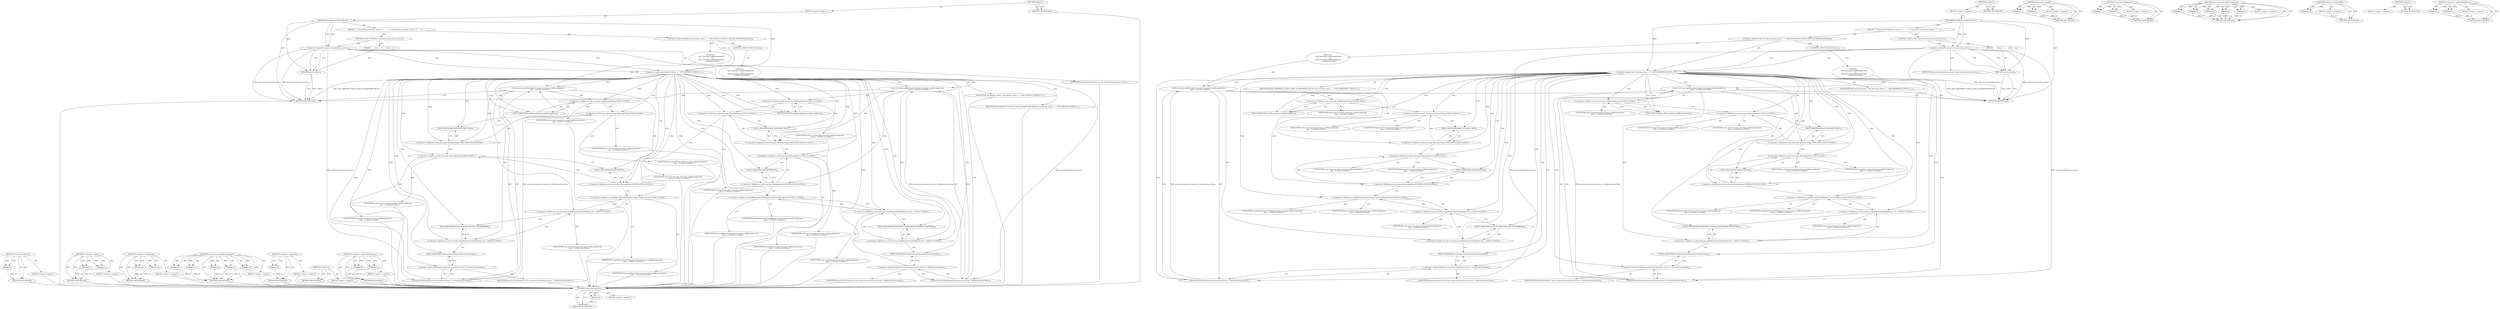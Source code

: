 digraph "&lt;operator&gt;.indirectFieldAccess" {
vulnerable_119 [label=<(METHOD,GetSyncAccountType)>];
vulnerable_120 [label=<(PARAM,p1)>];
vulnerable_121 [label=<(BLOCK,&lt;empty&gt;,&lt;empty&gt;)>];
vulnerable_122 [label=<(METHOD_RETURN,ANY)>];
vulnerable_6 [label=<(METHOD,&lt;global&gt;)<SUB>1</SUB>>];
vulnerable_7 [label=<(BLOCK,&lt;empty&gt;,&lt;empty&gt;)<SUB>1</SUB>>];
vulnerable_8 [label=<(METHOD,RecordPasswordReuseEvent)<SUB>1</SUB>>];
vulnerable_9 [label=<(BLOCK,{
  if (!password_protection_service_) {
     r...,{
  if (!password_protection_service_) {
     r...)<SUB>1</SUB>>];
vulnerable_10 [label=<(CONTROL_STRUCTURE,IF,if (!password_protection_service_))<SUB>2</SUB>>];
vulnerable_11 [label=<(&lt;operator&gt;.logicalNot,!password_protection_service_)<SUB>2</SUB>>];
vulnerable_12 [label=<(IDENTIFIER,password_protection_service_,!password_protection_service_)<SUB>2</SUB>>];
vulnerable_13 [label=<(BLOCK,{
     return;
   },{
     return;
   })<SUB>2</SUB>>];
vulnerable_14 [label=<(RETURN,return;,return;)<SUB>3</SUB>>];
vulnerable_15 [label=<(CONTROL_STRUCTURE,IF,if (safe_browsing_status_ == SAFE_BROWSING_STATUS_SIGN_IN_PASSWORD_REUSE))<SUB>6</SUB>>];
vulnerable_16 [label=<(&lt;operator&gt;.equals,safe_browsing_status_ == SAFE_BROWSING_STATUS_S...)<SUB>6</SUB>>];
vulnerable_17 [label=<(IDENTIFIER,safe_browsing_status_,safe_browsing_status_ == SAFE_BROWSING_STATUS_S...)<SUB>6</SUB>>];
vulnerable_18 [label=<(IDENTIFIER,SAFE_BROWSING_STATUS_SIGN_IN_PASSWORD_REUSE,safe_browsing_status_ == SAFE_BROWSING_STATUS_S...)<SUB>6</SUB>>];
vulnerable_19 [label="<(BLOCK,{
     safe_browsing::LogWarningAction(
       ...,{
     safe_browsing::LogWarningAction(
       ...)<SUB>6</SUB>>"];
vulnerable_20 [label="<(safe_browsing.LogWarningAction,safe_browsing::LogWarningAction(
         safe_...)<SUB>7</SUB>>"];
vulnerable_21 [label="<(&lt;operator&gt;.fieldAccess,safe_browsing::LogWarningAction)<SUB>7</SUB>>"];
vulnerable_22 [label="<(IDENTIFIER,safe_browsing,safe_browsing::LogWarningAction(
         safe_...)<SUB>7</SUB>>"];
vulnerable_23 [label=<(FIELD_IDENTIFIER,LogWarningAction,LogWarningAction)<SUB>7</SUB>>];
vulnerable_24 [label="<(&lt;operator&gt;.fieldAccess,safe_browsing::WarningUIType::PAGE_INFO)<SUB>8</SUB>>"];
vulnerable_25 [label="<(&lt;operator&gt;.fieldAccess,safe_browsing::WarningUIType)<SUB>8</SUB>>"];
vulnerable_26 [label="<(IDENTIFIER,safe_browsing,safe_browsing::LogWarningAction(
         safe_...)<SUB>8</SUB>>"];
vulnerable_27 [label="<(IDENTIFIER,WarningUIType,safe_browsing::LogWarningAction(
         safe_...)<SUB>8</SUB>>"];
vulnerable_28 [label=<(FIELD_IDENTIFIER,PAGE_INFO,PAGE_INFO)<SUB>8</SUB>>];
vulnerable_29 [label="<(&lt;operator&gt;.fieldAccess,safe_browsing::WarningAction::SHOWN)<SUB>9</SUB>>"];
vulnerable_30 [label="<(&lt;operator&gt;.fieldAccess,safe_browsing::WarningAction)<SUB>9</SUB>>"];
vulnerable_31 [label="<(IDENTIFIER,safe_browsing,safe_browsing::LogWarningAction(
         safe_...)<SUB>9</SUB>>"];
vulnerable_32 [label="<(IDENTIFIER,WarningAction,safe_browsing::LogWarningAction(
         safe_...)<SUB>9</SUB>>"];
vulnerable_33 [label=<(FIELD_IDENTIFIER,SHOWN,SHOWN)<SUB>9</SUB>>];
vulnerable_34 [label="<(&lt;operator&gt;.fieldAccess,safe_browsing::LoginReputationClientRequest::Pa...)<SUB>10</SUB>>"];
vulnerable_35 [label="<(&lt;operator&gt;.fieldAccess,safe_browsing::LoginReputationClientRequest::Pa...)<SUB>10</SUB>>"];
vulnerable_36 [label="<(IDENTIFIER,safe_browsing,safe_browsing::LogWarningAction(
         safe_...)<SUB>10</SUB>>"];
vulnerable_37 [label="<(&lt;operator&gt;.fieldAccess,LoginReputationClientRequest::PasswordReuseEvent)<SUB>10</SUB>>"];
vulnerable_38 [label="<(IDENTIFIER,LoginReputationClientRequest,safe_browsing::LogWarningAction(
         safe_...)<SUB>10</SUB>>"];
vulnerable_39 [label="<(IDENTIFIER,PasswordReuseEvent,safe_browsing::LogWarningAction(
         safe_...)<SUB>10</SUB>>"];
vulnerable_40 [label=<(FIELD_IDENTIFIER,SIGN_IN_PASSWORD,SIGN_IN_PASSWORD)<SUB>11</SUB>>];
vulnerable_41 [label=<(GetSyncAccountType,password_protection_service_-&gt;GetSyncAccountType())<SUB>12</SUB>>];
vulnerable_42 [label=<(&lt;operator&gt;.indirectFieldAccess,password_protection_service_-&gt;GetSyncAccountType)<SUB>12</SUB>>];
vulnerable_43 [label=<(IDENTIFIER,password_protection_service_,password_protection_service_-&gt;GetSyncAccountType())<SUB>12</SUB>>];
vulnerable_44 [label=<(FIELD_IDENTIFIER,GetSyncAccountType,GetSyncAccountType)<SUB>12</SUB>>];
vulnerable_45 [label=<(CONTROL_STRUCTURE,ELSE,else)<SUB>13</SUB>>];
vulnerable_46 [label="<(BLOCK,{
    safe_browsing::LogWarningAction(
        ...,{
    safe_browsing::LogWarningAction(
        ...)<SUB>13</SUB>>"];
vulnerable_47 [label="<(safe_browsing.LogWarningAction,safe_browsing::LogWarningAction(
        safe_b...)<SUB>14</SUB>>"];
vulnerable_48 [label="<(&lt;operator&gt;.fieldAccess,safe_browsing::LogWarningAction)<SUB>14</SUB>>"];
vulnerable_49 [label="<(IDENTIFIER,safe_browsing,safe_browsing::LogWarningAction(
        safe_b...)<SUB>14</SUB>>"];
vulnerable_50 [label=<(FIELD_IDENTIFIER,LogWarningAction,LogWarningAction)<SUB>14</SUB>>];
vulnerable_51 [label="<(&lt;operator&gt;.fieldAccess,safe_browsing::WarningUIType::PAGE_INFO)<SUB>15</SUB>>"];
vulnerable_52 [label="<(&lt;operator&gt;.fieldAccess,safe_browsing::WarningUIType)<SUB>15</SUB>>"];
vulnerable_53 [label="<(IDENTIFIER,safe_browsing,safe_browsing::LogWarningAction(
        safe_b...)<SUB>15</SUB>>"];
vulnerable_54 [label="<(IDENTIFIER,WarningUIType,safe_browsing::LogWarningAction(
        safe_b...)<SUB>15</SUB>>"];
vulnerable_55 [label=<(FIELD_IDENTIFIER,PAGE_INFO,PAGE_INFO)<SUB>15</SUB>>];
vulnerable_56 [label="<(&lt;operator&gt;.fieldAccess,safe_browsing::WarningAction::SHOWN)<SUB>16</SUB>>"];
vulnerable_57 [label="<(&lt;operator&gt;.fieldAccess,safe_browsing::WarningAction)<SUB>16</SUB>>"];
vulnerable_58 [label="<(IDENTIFIER,safe_browsing,safe_browsing::LogWarningAction(
        safe_b...)<SUB>16</SUB>>"];
vulnerable_59 [label="<(IDENTIFIER,WarningAction,safe_browsing::LogWarningAction(
        safe_b...)<SUB>16</SUB>>"];
vulnerable_60 [label=<(FIELD_IDENTIFIER,SHOWN,SHOWN)<SUB>16</SUB>>];
vulnerable_61 [label="<(&lt;operator&gt;.fieldAccess,safe_browsing::LoginReputationClientRequest::Pa...)<SUB>17</SUB>>"];
vulnerable_62 [label="<(&lt;operator&gt;.fieldAccess,safe_browsing::LoginReputationClientRequest::Pa...)<SUB>17</SUB>>"];
vulnerable_63 [label="<(IDENTIFIER,safe_browsing,safe_browsing::LogWarningAction(
        safe_b...)<SUB>17</SUB>>"];
vulnerable_64 [label="<(&lt;operator&gt;.fieldAccess,LoginReputationClientRequest::PasswordReuseEvent)<SUB>17</SUB>>"];
vulnerable_65 [label="<(IDENTIFIER,LoginReputationClientRequest,safe_browsing::LogWarningAction(
        safe_b...)<SUB>17</SUB>>"];
vulnerable_66 [label="<(IDENTIFIER,PasswordReuseEvent,safe_browsing::LogWarningAction(
        safe_b...)<SUB>17</SUB>>"];
vulnerable_67 [label=<(FIELD_IDENTIFIER,ENTERPRISE_PASSWORD,ENTERPRISE_PASSWORD)<SUB>18</SUB>>];
vulnerable_68 [label=<(GetSyncAccountType,password_protection_service_-&gt;GetSyncAccountType())<SUB>19</SUB>>];
vulnerable_69 [label=<(&lt;operator&gt;.indirectFieldAccess,password_protection_service_-&gt;GetSyncAccountType)<SUB>19</SUB>>];
vulnerable_70 [label=<(IDENTIFIER,password_protection_service_,password_protection_service_-&gt;GetSyncAccountType())<SUB>19</SUB>>];
vulnerable_71 [label=<(FIELD_IDENTIFIER,GetSyncAccountType,GetSyncAccountType)<SUB>19</SUB>>];
vulnerable_72 [label=<(METHOD_RETURN,void)<SUB>1</SUB>>];
vulnerable_74 [label=<(METHOD_RETURN,ANY)<SUB>1</SUB>>];
vulnerable_101 [label=<(METHOD,&lt;operator&gt;.equals)>];
vulnerable_102 [label=<(PARAM,p1)>];
vulnerable_103 [label=<(PARAM,p2)>];
vulnerable_104 [label=<(BLOCK,&lt;empty&gt;,&lt;empty&gt;)>];
vulnerable_105 [label=<(METHOD_RETURN,ANY)>];
vulnerable_114 [label=<(METHOD,&lt;operator&gt;.fieldAccess)>];
vulnerable_115 [label=<(PARAM,p1)>];
vulnerable_116 [label=<(PARAM,p2)>];
vulnerable_117 [label=<(BLOCK,&lt;empty&gt;,&lt;empty&gt;)>];
vulnerable_118 [label=<(METHOD_RETURN,ANY)>];
vulnerable_106 [label=<(METHOD,safe_browsing.LogWarningAction)>];
vulnerable_107 [label=<(PARAM,p1)>];
vulnerable_108 [label=<(PARAM,p2)>];
vulnerable_109 [label=<(PARAM,p3)>];
vulnerable_110 [label=<(PARAM,p4)>];
vulnerable_111 [label=<(PARAM,p5)>];
vulnerable_112 [label=<(BLOCK,&lt;empty&gt;,&lt;empty&gt;)>];
vulnerable_113 [label=<(METHOD_RETURN,ANY)>];
vulnerable_97 [label=<(METHOD,&lt;operator&gt;.logicalNot)>];
vulnerable_98 [label=<(PARAM,p1)>];
vulnerable_99 [label=<(BLOCK,&lt;empty&gt;,&lt;empty&gt;)>];
vulnerable_100 [label=<(METHOD_RETURN,ANY)>];
vulnerable_91 [label=<(METHOD,&lt;global&gt;)<SUB>1</SUB>>];
vulnerable_92 [label=<(BLOCK,&lt;empty&gt;,&lt;empty&gt;)>];
vulnerable_93 [label=<(METHOD_RETURN,ANY)>];
vulnerable_123 [label=<(METHOD,&lt;operator&gt;.indirectFieldAccess)>];
vulnerable_124 [label=<(PARAM,p1)>];
vulnerable_125 [label=<(PARAM,p2)>];
vulnerable_126 [label=<(BLOCK,&lt;empty&gt;,&lt;empty&gt;)>];
vulnerable_127 [label=<(METHOD_RETURN,ANY)>];
fixed_119 [label=<(METHOD,GetSyncAccountType)>];
fixed_120 [label=<(PARAM,p1)>];
fixed_121 [label=<(BLOCK,&lt;empty&gt;,&lt;empty&gt;)>];
fixed_122 [label=<(METHOD_RETURN,ANY)>];
fixed_6 [label=<(METHOD,&lt;global&gt;)<SUB>1</SUB>>];
fixed_7 [label=<(BLOCK,&lt;empty&gt;,&lt;empty&gt;)<SUB>1</SUB>>];
fixed_8 [label=<(METHOD,RecordPasswordReuseEvent)<SUB>1</SUB>>];
fixed_9 [label=<(BLOCK,{
  if (!password_protection_service_) {
     r...,{
  if (!password_protection_service_) {
     r...)<SUB>1</SUB>>];
fixed_10 [label=<(CONTROL_STRUCTURE,IF,if (!password_protection_service_))<SUB>2</SUB>>];
fixed_11 [label=<(&lt;operator&gt;.logicalNot,!password_protection_service_)<SUB>2</SUB>>];
fixed_12 [label=<(IDENTIFIER,password_protection_service_,!password_protection_service_)<SUB>2</SUB>>];
fixed_13 [label=<(BLOCK,{
     return;
   },{
     return;
   })<SUB>2</SUB>>];
fixed_14 [label=<(RETURN,return;,return;)<SUB>3</SUB>>];
fixed_15 [label=<(CONTROL_STRUCTURE,IF,if (site_identity_status_ == SITE_IDENTITY_STATUS_SIGN_IN_PASSWORD_REUSE))<SUB>6</SUB>>];
fixed_16 [label=<(&lt;operator&gt;.equals,site_identity_status_ == SITE_IDENTITY_STATUS_S...)<SUB>6</SUB>>];
fixed_17 [label=<(IDENTIFIER,site_identity_status_,site_identity_status_ == SITE_IDENTITY_STATUS_S...)<SUB>6</SUB>>];
fixed_18 [label=<(IDENTIFIER,SITE_IDENTITY_STATUS_SIGN_IN_PASSWORD_REUSE,site_identity_status_ == SITE_IDENTITY_STATUS_S...)<SUB>6</SUB>>];
fixed_19 [label="<(BLOCK,{
     safe_browsing::LogWarningAction(
       ...,{
     safe_browsing::LogWarningAction(
       ...)<SUB>6</SUB>>"];
fixed_20 [label="<(safe_browsing.LogWarningAction,safe_browsing::LogWarningAction(
         safe_...)<SUB>7</SUB>>"];
fixed_21 [label="<(&lt;operator&gt;.fieldAccess,safe_browsing::LogWarningAction)<SUB>7</SUB>>"];
fixed_22 [label="<(IDENTIFIER,safe_browsing,safe_browsing::LogWarningAction(
         safe_...)<SUB>7</SUB>>"];
fixed_23 [label=<(FIELD_IDENTIFIER,LogWarningAction,LogWarningAction)<SUB>7</SUB>>];
fixed_24 [label="<(&lt;operator&gt;.fieldAccess,safe_browsing::WarningUIType::PAGE_INFO)<SUB>8</SUB>>"];
fixed_25 [label="<(&lt;operator&gt;.fieldAccess,safe_browsing::WarningUIType)<SUB>8</SUB>>"];
fixed_26 [label="<(IDENTIFIER,safe_browsing,safe_browsing::LogWarningAction(
         safe_...)<SUB>8</SUB>>"];
fixed_27 [label="<(IDENTIFIER,WarningUIType,safe_browsing::LogWarningAction(
         safe_...)<SUB>8</SUB>>"];
fixed_28 [label=<(FIELD_IDENTIFIER,PAGE_INFO,PAGE_INFO)<SUB>8</SUB>>];
fixed_29 [label="<(&lt;operator&gt;.fieldAccess,safe_browsing::WarningAction::SHOWN)<SUB>9</SUB>>"];
fixed_30 [label="<(&lt;operator&gt;.fieldAccess,safe_browsing::WarningAction)<SUB>9</SUB>>"];
fixed_31 [label="<(IDENTIFIER,safe_browsing,safe_browsing::LogWarningAction(
         safe_...)<SUB>9</SUB>>"];
fixed_32 [label="<(IDENTIFIER,WarningAction,safe_browsing::LogWarningAction(
         safe_...)<SUB>9</SUB>>"];
fixed_33 [label=<(FIELD_IDENTIFIER,SHOWN,SHOWN)<SUB>9</SUB>>];
fixed_34 [label="<(&lt;operator&gt;.fieldAccess,safe_browsing::LoginReputationClientRequest::Pa...)<SUB>10</SUB>>"];
fixed_35 [label="<(&lt;operator&gt;.fieldAccess,safe_browsing::LoginReputationClientRequest::Pa...)<SUB>10</SUB>>"];
fixed_36 [label="<(IDENTIFIER,safe_browsing,safe_browsing::LogWarningAction(
         safe_...)<SUB>10</SUB>>"];
fixed_37 [label="<(&lt;operator&gt;.fieldAccess,LoginReputationClientRequest::PasswordReuseEvent)<SUB>10</SUB>>"];
fixed_38 [label="<(IDENTIFIER,LoginReputationClientRequest,safe_browsing::LogWarningAction(
         safe_...)<SUB>10</SUB>>"];
fixed_39 [label="<(IDENTIFIER,PasswordReuseEvent,safe_browsing::LogWarningAction(
         safe_...)<SUB>10</SUB>>"];
fixed_40 [label=<(FIELD_IDENTIFIER,SIGN_IN_PASSWORD,SIGN_IN_PASSWORD)<SUB>11</SUB>>];
fixed_41 [label=<(GetSyncAccountType,password_protection_service_-&gt;GetSyncAccountType())<SUB>12</SUB>>];
fixed_42 [label=<(&lt;operator&gt;.indirectFieldAccess,password_protection_service_-&gt;GetSyncAccountType)<SUB>12</SUB>>];
fixed_43 [label=<(IDENTIFIER,password_protection_service_,password_protection_service_-&gt;GetSyncAccountType())<SUB>12</SUB>>];
fixed_44 [label=<(FIELD_IDENTIFIER,GetSyncAccountType,GetSyncAccountType)<SUB>12</SUB>>];
fixed_45 [label=<(CONTROL_STRUCTURE,ELSE,else)<SUB>13</SUB>>];
fixed_46 [label="<(BLOCK,{
    safe_browsing::LogWarningAction(
        ...,{
    safe_browsing::LogWarningAction(
        ...)<SUB>13</SUB>>"];
fixed_47 [label="<(safe_browsing.LogWarningAction,safe_browsing::LogWarningAction(
        safe_b...)<SUB>14</SUB>>"];
fixed_48 [label="<(&lt;operator&gt;.fieldAccess,safe_browsing::LogWarningAction)<SUB>14</SUB>>"];
fixed_49 [label="<(IDENTIFIER,safe_browsing,safe_browsing::LogWarningAction(
        safe_b...)<SUB>14</SUB>>"];
fixed_50 [label=<(FIELD_IDENTIFIER,LogWarningAction,LogWarningAction)<SUB>14</SUB>>];
fixed_51 [label="<(&lt;operator&gt;.fieldAccess,safe_browsing::WarningUIType::PAGE_INFO)<SUB>15</SUB>>"];
fixed_52 [label="<(&lt;operator&gt;.fieldAccess,safe_browsing::WarningUIType)<SUB>15</SUB>>"];
fixed_53 [label="<(IDENTIFIER,safe_browsing,safe_browsing::LogWarningAction(
        safe_b...)<SUB>15</SUB>>"];
fixed_54 [label="<(IDENTIFIER,WarningUIType,safe_browsing::LogWarningAction(
        safe_b...)<SUB>15</SUB>>"];
fixed_55 [label=<(FIELD_IDENTIFIER,PAGE_INFO,PAGE_INFO)<SUB>15</SUB>>];
fixed_56 [label="<(&lt;operator&gt;.fieldAccess,safe_browsing::WarningAction::SHOWN)<SUB>16</SUB>>"];
fixed_57 [label="<(&lt;operator&gt;.fieldAccess,safe_browsing::WarningAction)<SUB>16</SUB>>"];
fixed_58 [label="<(IDENTIFIER,safe_browsing,safe_browsing::LogWarningAction(
        safe_b...)<SUB>16</SUB>>"];
fixed_59 [label="<(IDENTIFIER,WarningAction,safe_browsing::LogWarningAction(
        safe_b...)<SUB>16</SUB>>"];
fixed_60 [label=<(FIELD_IDENTIFIER,SHOWN,SHOWN)<SUB>16</SUB>>];
fixed_61 [label="<(&lt;operator&gt;.fieldAccess,safe_browsing::LoginReputationClientRequest::Pa...)<SUB>17</SUB>>"];
fixed_62 [label="<(&lt;operator&gt;.fieldAccess,safe_browsing::LoginReputationClientRequest::Pa...)<SUB>17</SUB>>"];
fixed_63 [label="<(IDENTIFIER,safe_browsing,safe_browsing::LogWarningAction(
        safe_b...)<SUB>17</SUB>>"];
fixed_64 [label="<(&lt;operator&gt;.fieldAccess,LoginReputationClientRequest::PasswordReuseEvent)<SUB>17</SUB>>"];
fixed_65 [label="<(IDENTIFIER,LoginReputationClientRequest,safe_browsing::LogWarningAction(
        safe_b...)<SUB>17</SUB>>"];
fixed_66 [label="<(IDENTIFIER,PasswordReuseEvent,safe_browsing::LogWarningAction(
        safe_b...)<SUB>17</SUB>>"];
fixed_67 [label=<(FIELD_IDENTIFIER,ENTERPRISE_PASSWORD,ENTERPRISE_PASSWORD)<SUB>18</SUB>>];
fixed_68 [label=<(GetSyncAccountType,password_protection_service_-&gt;GetSyncAccountType())<SUB>19</SUB>>];
fixed_69 [label=<(&lt;operator&gt;.indirectFieldAccess,password_protection_service_-&gt;GetSyncAccountType)<SUB>19</SUB>>];
fixed_70 [label=<(IDENTIFIER,password_protection_service_,password_protection_service_-&gt;GetSyncAccountType())<SUB>19</SUB>>];
fixed_71 [label=<(FIELD_IDENTIFIER,GetSyncAccountType,GetSyncAccountType)<SUB>19</SUB>>];
fixed_72 [label=<(METHOD_RETURN,void)<SUB>1</SUB>>];
fixed_74 [label=<(METHOD_RETURN,ANY)<SUB>1</SUB>>];
fixed_101 [label=<(METHOD,&lt;operator&gt;.equals)>];
fixed_102 [label=<(PARAM,p1)>];
fixed_103 [label=<(PARAM,p2)>];
fixed_104 [label=<(BLOCK,&lt;empty&gt;,&lt;empty&gt;)>];
fixed_105 [label=<(METHOD_RETURN,ANY)>];
fixed_114 [label=<(METHOD,&lt;operator&gt;.fieldAccess)>];
fixed_115 [label=<(PARAM,p1)>];
fixed_116 [label=<(PARAM,p2)>];
fixed_117 [label=<(BLOCK,&lt;empty&gt;,&lt;empty&gt;)>];
fixed_118 [label=<(METHOD_RETURN,ANY)>];
fixed_106 [label=<(METHOD,safe_browsing.LogWarningAction)>];
fixed_107 [label=<(PARAM,p1)>];
fixed_108 [label=<(PARAM,p2)>];
fixed_109 [label=<(PARAM,p3)>];
fixed_110 [label=<(PARAM,p4)>];
fixed_111 [label=<(PARAM,p5)>];
fixed_112 [label=<(BLOCK,&lt;empty&gt;,&lt;empty&gt;)>];
fixed_113 [label=<(METHOD_RETURN,ANY)>];
fixed_97 [label=<(METHOD,&lt;operator&gt;.logicalNot)>];
fixed_98 [label=<(PARAM,p1)>];
fixed_99 [label=<(BLOCK,&lt;empty&gt;,&lt;empty&gt;)>];
fixed_100 [label=<(METHOD_RETURN,ANY)>];
fixed_91 [label=<(METHOD,&lt;global&gt;)<SUB>1</SUB>>];
fixed_92 [label=<(BLOCK,&lt;empty&gt;,&lt;empty&gt;)>];
fixed_93 [label=<(METHOD_RETURN,ANY)>];
fixed_123 [label=<(METHOD,&lt;operator&gt;.indirectFieldAccess)>];
fixed_124 [label=<(PARAM,p1)>];
fixed_125 [label=<(PARAM,p2)>];
fixed_126 [label=<(BLOCK,&lt;empty&gt;,&lt;empty&gt;)>];
fixed_127 [label=<(METHOD_RETURN,ANY)>];
vulnerable_119 -> vulnerable_120  [key=0, label="AST: "];
vulnerable_119 -> vulnerable_120  [key=1, label="DDG: "];
vulnerable_119 -> vulnerable_121  [key=0, label="AST: "];
vulnerable_119 -> vulnerable_122  [key=0, label="AST: "];
vulnerable_119 -> vulnerable_122  [key=1, label="CFG: "];
vulnerable_120 -> vulnerable_122  [key=0, label="DDG: p1"];
vulnerable_6 -> vulnerable_7  [key=0, label="AST: "];
vulnerable_6 -> vulnerable_74  [key=0, label="AST: "];
vulnerable_6 -> vulnerable_74  [key=1, label="CFG: "];
vulnerable_7 -> vulnerable_8  [key=0, label="AST: "];
vulnerable_8 -> vulnerable_9  [key=0, label="AST: "];
vulnerable_8 -> vulnerable_72  [key=0, label="AST: "];
vulnerable_8 -> vulnerable_11  [key=0, label="CFG: "];
vulnerable_8 -> vulnerable_11  [key=1, label="DDG: "];
vulnerable_8 -> vulnerable_14  [key=0, label="DDG: "];
vulnerable_8 -> vulnerable_16  [key=0, label="DDG: "];
vulnerable_9 -> vulnerable_10  [key=0, label="AST: "];
vulnerable_9 -> vulnerable_15  [key=0, label="AST: "];
vulnerable_10 -> vulnerable_11  [key=0, label="AST: "];
vulnerable_10 -> vulnerable_13  [key=0, label="AST: "];
vulnerable_11 -> vulnerable_12  [key=0, label="AST: "];
vulnerable_11 -> vulnerable_14  [key=0, label="CFG: "];
vulnerable_11 -> vulnerable_14  [key=1, label="CDG: "];
vulnerable_11 -> vulnerable_16  [key=0, label="CFG: "];
vulnerable_11 -> vulnerable_16  [key=1, label="CDG: "];
vulnerable_11 -> vulnerable_72  [key=0, label="DDG: password_protection_service_"];
vulnerable_11 -> vulnerable_72  [key=1, label="DDG: !password_protection_service_"];
vulnerable_11 -> vulnerable_41  [key=0, label="DDG: password_protection_service_"];
vulnerable_11 -> vulnerable_68  [key=0, label="DDG: password_protection_service_"];
vulnerable_13 -> vulnerable_14  [key=0, label="AST: "];
vulnerable_14 -> vulnerable_72  [key=0, label="CFG: "];
vulnerable_14 -> vulnerable_72  [key=1, label="DDG: &lt;RET&gt;"];
vulnerable_15 -> vulnerable_16  [key=0, label="AST: "];
vulnerable_15 -> vulnerable_19  [key=0, label="AST: "];
vulnerable_15 -> vulnerable_45  [key=0, label="AST: "];
vulnerable_16 -> vulnerable_17  [key=0, label="AST: "];
vulnerable_16 -> vulnerable_18  [key=0, label="AST: "];
vulnerable_16 -> vulnerable_23  [key=0, label="CFG: "];
vulnerable_16 -> vulnerable_23  [key=1, label="CDG: "];
vulnerable_16 -> vulnerable_50  [key=0, label="CFG: "];
vulnerable_16 -> vulnerable_50  [key=1, label="CDG: "];
vulnerable_16 -> vulnerable_72  [key=0, label="DDG: SAFE_BROWSING_STATUS_SIGN_IN_PASSWORD_REUSE"];
vulnerable_16 -> vulnerable_47  [key=0, label="CDG: "];
vulnerable_16 -> vulnerable_30  [key=0, label="CDG: "];
vulnerable_16 -> vulnerable_34  [key=0, label="CDG: "];
vulnerable_16 -> vulnerable_21  [key=0, label="CDG: "];
vulnerable_16 -> vulnerable_48  [key=0, label="CDG: "];
vulnerable_16 -> vulnerable_68  [key=0, label="CDG: "];
vulnerable_16 -> vulnerable_60  [key=0, label="CDG: "];
vulnerable_16 -> vulnerable_64  [key=0, label="CDG: "];
vulnerable_16 -> vulnerable_42  [key=0, label="CDG: "];
vulnerable_16 -> vulnerable_51  [key=0, label="CDG: "];
vulnerable_16 -> vulnerable_57  [key=0, label="CDG: "];
vulnerable_16 -> vulnerable_28  [key=0, label="CDG: "];
vulnerable_16 -> vulnerable_52  [key=0, label="CDG: "];
vulnerable_16 -> vulnerable_37  [key=0, label="CDG: "];
vulnerable_16 -> vulnerable_20  [key=0, label="CDG: "];
vulnerable_16 -> vulnerable_25  [key=0, label="CDG: "];
vulnerable_16 -> vulnerable_56  [key=0, label="CDG: "];
vulnerable_16 -> vulnerable_69  [key=0, label="CDG: "];
vulnerable_16 -> vulnerable_67  [key=0, label="CDG: "];
vulnerable_16 -> vulnerable_40  [key=0, label="CDG: "];
vulnerable_16 -> vulnerable_29  [key=0, label="CDG: "];
vulnerable_16 -> vulnerable_44  [key=0, label="CDG: "];
vulnerable_16 -> vulnerable_35  [key=0, label="CDG: "];
vulnerable_16 -> vulnerable_24  [key=0, label="CDG: "];
vulnerable_16 -> vulnerable_33  [key=0, label="CDG: "];
vulnerable_16 -> vulnerable_61  [key=0, label="CDG: "];
vulnerable_16 -> vulnerable_71  [key=0, label="CDG: "];
vulnerable_16 -> vulnerable_41  [key=0, label="CDG: "];
vulnerable_16 -> vulnerable_55  [key=0, label="CDG: "];
vulnerable_16 -> vulnerable_62  [key=0, label="CDG: "];
vulnerable_19 -> vulnerable_20  [key=0, label="AST: "];
vulnerable_20 -> vulnerable_21  [key=0, label="AST: "];
vulnerable_20 -> vulnerable_24  [key=0, label="AST: "];
vulnerable_20 -> vulnerable_29  [key=0, label="AST: "];
vulnerable_20 -> vulnerable_34  [key=0, label="AST: "];
vulnerable_20 -> vulnerable_41  [key=0, label="AST: "];
vulnerable_20 -> vulnerable_72  [key=0, label="CFG: "];
vulnerable_21 -> vulnerable_22  [key=0, label="AST: "];
vulnerable_21 -> vulnerable_23  [key=0, label="AST: "];
vulnerable_21 -> vulnerable_25  [key=0, label="CFG: "];
vulnerable_23 -> vulnerable_21  [key=0, label="CFG: "];
vulnerable_24 -> vulnerable_25  [key=0, label="AST: "];
vulnerable_24 -> vulnerable_28  [key=0, label="AST: "];
vulnerable_24 -> vulnerable_30  [key=0, label="CFG: "];
vulnerable_25 -> vulnerable_26  [key=0, label="AST: "];
vulnerable_25 -> vulnerable_27  [key=0, label="AST: "];
vulnerable_25 -> vulnerable_28  [key=0, label="CFG: "];
vulnerable_28 -> vulnerable_24  [key=0, label="CFG: "];
vulnerable_29 -> vulnerable_30  [key=0, label="AST: "];
vulnerable_29 -> vulnerable_33  [key=0, label="AST: "];
vulnerable_29 -> vulnerable_37  [key=0, label="CFG: "];
vulnerable_30 -> vulnerable_31  [key=0, label="AST: "];
vulnerable_30 -> vulnerable_32  [key=0, label="AST: "];
vulnerable_30 -> vulnerable_33  [key=0, label="CFG: "];
vulnerable_33 -> vulnerable_29  [key=0, label="CFG: "];
vulnerable_34 -> vulnerable_35  [key=0, label="AST: "];
vulnerable_34 -> vulnerable_40  [key=0, label="AST: "];
vulnerable_34 -> vulnerable_44  [key=0, label="CFG: "];
vulnerable_35 -> vulnerable_36  [key=0, label="AST: "];
vulnerable_35 -> vulnerable_37  [key=0, label="AST: "];
vulnerable_35 -> vulnerable_40  [key=0, label="CFG: "];
vulnerable_37 -> vulnerable_38  [key=0, label="AST: "];
vulnerable_37 -> vulnerable_39  [key=0, label="AST: "];
vulnerable_37 -> vulnerable_35  [key=0, label="CFG: "];
vulnerable_40 -> vulnerable_34  [key=0, label="CFG: "];
vulnerable_41 -> vulnerable_42  [key=0, label="AST: "];
vulnerable_41 -> vulnerable_20  [key=0, label="CFG: "];
vulnerable_41 -> vulnerable_20  [key=1, label="DDG: password_protection_service_-&gt;GetSyncAccountType"];
vulnerable_42 -> vulnerable_43  [key=0, label="AST: "];
vulnerable_42 -> vulnerable_44  [key=0, label="AST: "];
vulnerable_42 -> vulnerable_41  [key=0, label="CFG: "];
vulnerable_44 -> vulnerable_42  [key=0, label="CFG: "];
vulnerable_45 -> vulnerable_46  [key=0, label="AST: "];
vulnerable_46 -> vulnerable_47  [key=0, label="AST: "];
vulnerable_47 -> vulnerable_48  [key=0, label="AST: "];
vulnerable_47 -> vulnerable_51  [key=0, label="AST: "];
vulnerable_47 -> vulnerable_56  [key=0, label="AST: "];
vulnerable_47 -> vulnerable_61  [key=0, label="AST: "];
vulnerable_47 -> vulnerable_68  [key=0, label="AST: "];
vulnerable_47 -> vulnerable_72  [key=0, label="CFG: "];
vulnerable_48 -> vulnerable_49  [key=0, label="AST: "];
vulnerable_48 -> vulnerable_50  [key=0, label="AST: "];
vulnerable_48 -> vulnerable_52  [key=0, label="CFG: "];
vulnerable_50 -> vulnerable_48  [key=0, label="CFG: "];
vulnerable_51 -> vulnerable_52  [key=0, label="AST: "];
vulnerable_51 -> vulnerable_55  [key=0, label="AST: "];
vulnerable_51 -> vulnerable_57  [key=0, label="CFG: "];
vulnerable_52 -> vulnerable_53  [key=0, label="AST: "];
vulnerable_52 -> vulnerable_54  [key=0, label="AST: "];
vulnerable_52 -> vulnerable_55  [key=0, label="CFG: "];
vulnerable_55 -> vulnerable_51  [key=0, label="CFG: "];
vulnerable_56 -> vulnerable_57  [key=0, label="AST: "];
vulnerable_56 -> vulnerable_60  [key=0, label="AST: "];
vulnerable_56 -> vulnerable_64  [key=0, label="CFG: "];
vulnerable_57 -> vulnerable_58  [key=0, label="AST: "];
vulnerable_57 -> vulnerable_59  [key=0, label="AST: "];
vulnerable_57 -> vulnerable_60  [key=0, label="CFG: "];
vulnerable_60 -> vulnerable_56  [key=0, label="CFG: "];
vulnerable_61 -> vulnerable_62  [key=0, label="AST: "];
vulnerable_61 -> vulnerable_67  [key=0, label="AST: "];
vulnerable_61 -> vulnerable_71  [key=0, label="CFG: "];
vulnerable_62 -> vulnerable_63  [key=0, label="AST: "];
vulnerable_62 -> vulnerable_64  [key=0, label="AST: "];
vulnerable_62 -> vulnerable_67  [key=0, label="CFG: "];
vulnerable_64 -> vulnerable_65  [key=0, label="AST: "];
vulnerable_64 -> vulnerable_66  [key=0, label="AST: "];
vulnerable_64 -> vulnerable_62  [key=0, label="CFG: "];
vulnerable_67 -> vulnerable_61  [key=0, label="CFG: "];
vulnerable_68 -> vulnerable_69  [key=0, label="AST: "];
vulnerable_68 -> vulnerable_47  [key=0, label="CFG: "];
vulnerable_68 -> vulnerable_47  [key=1, label="DDG: password_protection_service_-&gt;GetSyncAccountType"];
vulnerable_69 -> vulnerable_70  [key=0, label="AST: "];
vulnerable_69 -> vulnerable_71  [key=0, label="AST: "];
vulnerable_69 -> vulnerable_68  [key=0, label="CFG: "];
vulnerable_71 -> vulnerable_69  [key=0, label="CFG: "];
vulnerable_101 -> vulnerable_102  [key=0, label="AST: "];
vulnerable_101 -> vulnerable_102  [key=1, label="DDG: "];
vulnerable_101 -> vulnerable_104  [key=0, label="AST: "];
vulnerable_101 -> vulnerable_103  [key=0, label="AST: "];
vulnerable_101 -> vulnerable_103  [key=1, label="DDG: "];
vulnerable_101 -> vulnerable_105  [key=0, label="AST: "];
vulnerable_101 -> vulnerable_105  [key=1, label="CFG: "];
vulnerable_102 -> vulnerable_105  [key=0, label="DDG: p1"];
vulnerable_103 -> vulnerable_105  [key=0, label="DDG: p2"];
vulnerable_114 -> vulnerable_115  [key=0, label="AST: "];
vulnerable_114 -> vulnerable_115  [key=1, label="DDG: "];
vulnerable_114 -> vulnerable_117  [key=0, label="AST: "];
vulnerable_114 -> vulnerable_116  [key=0, label="AST: "];
vulnerable_114 -> vulnerable_116  [key=1, label="DDG: "];
vulnerable_114 -> vulnerable_118  [key=0, label="AST: "];
vulnerable_114 -> vulnerable_118  [key=1, label="CFG: "];
vulnerable_115 -> vulnerable_118  [key=0, label="DDG: p1"];
vulnerable_116 -> vulnerable_118  [key=0, label="DDG: p2"];
vulnerable_106 -> vulnerable_107  [key=0, label="AST: "];
vulnerable_106 -> vulnerable_107  [key=1, label="DDG: "];
vulnerable_106 -> vulnerable_112  [key=0, label="AST: "];
vulnerable_106 -> vulnerable_108  [key=0, label="AST: "];
vulnerable_106 -> vulnerable_108  [key=1, label="DDG: "];
vulnerable_106 -> vulnerable_113  [key=0, label="AST: "];
vulnerable_106 -> vulnerable_113  [key=1, label="CFG: "];
vulnerable_106 -> vulnerable_109  [key=0, label="AST: "];
vulnerable_106 -> vulnerable_109  [key=1, label="DDG: "];
vulnerable_106 -> vulnerable_110  [key=0, label="AST: "];
vulnerable_106 -> vulnerable_110  [key=1, label="DDG: "];
vulnerable_106 -> vulnerable_111  [key=0, label="AST: "];
vulnerable_106 -> vulnerable_111  [key=1, label="DDG: "];
vulnerable_107 -> vulnerable_113  [key=0, label="DDG: p1"];
vulnerable_108 -> vulnerable_113  [key=0, label="DDG: p2"];
vulnerable_109 -> vulnerable_113  [key=0, label="DDG: p3"];
vulnerable_110 -> vulnerable_113  [key=0, label="DDG: p4"];
vulnerable_111 -> vulnerable_113  [key=0, label="DDG: p5"];
vulnerable_97 -> vulnerable_98  [key=0, label="AST: "];
vulnerable_97 -> vulnerable_98  [key=1, label="DDG: "];
vulnerable_97 -> vulnerable_99  [key=0, label="AST: "];
vulnerable_97 -> vulnerable_100  [key=0, label="AST: "];
vulnerable_97 -> vulnerable_100  [key=1, label="CFG: "];
vulnerable_98 -> vulnerable_100  [key=0, label="DDG: p1"];
vulnerable_91 -> vulnerable_92  [key=0, label="AST: "];
vulnerable_91 -> vulnerable_93  [key=0, label="AST: "];
vulnerable_91 -> vulnerable_93  [key=1, label="CFG: "];
vulnerable_123 -> vulnerable_124  [key=0, label="AST: "];
vulnerable_123 -> vulnerable_124  [key=1, label="DDG: "];
vulnerable_123 -> vulnerable_126  [key=0, label="AST: "];
vulnerable_123 -> vulnerable_125  [key=0, label="AST: "];
vulnerable_123 -> vulnerable_125  [key=1, label="DDG: "];
vulnerable_123 -> vulnerable_127  [key=0, label="AST: "];
vulnerable_123 -> vulnerable_127  [key=1, label="CFG: "];
vulnerable_124 -> vulnerable_127  [key=0, label="DDG: p1"];
vulnerable_125 -> vulnerable_127  [key=0, label="DDG: p2"];
fixed_119 -> fixed_120  [key=0, label="AST: "];
fixed_119 -> fixed_120  [key=1, label="DDG: "];
fixed_119 -> fixed_121  [key=0, label="AST: "];
fixed_119 -> fixed_122  [key=0, label="AST: "];
fixed_119 -> fixed_122  [key=1, label="CFG: "];
fixed_120 -> fixed_122  [key=0, label="DDG: p1"];
fixed_121 -> vulnerable_119  [key=0];
fixed_122 -> vulnerable_119  [key=0];
fixed_6 -> fixed_7  [key=0, label="AST: "];
fixed_6 -> fixed_74  [key=0, label="AST: "];
fixed_6 -> fixed_74  [key=1, label="CFG: "];
fixed_7 -> fixed_8  [key=0, label="AST: "];
fixed_8 -> fixed_9  [key=0, label="AST: "];
fixed_8 -> fixed_72  [key=0, label="AST: "];
fixed_8 -> fixed_11  [key=0, label="CFG: "];
fixed_8 -> fixed_11  [key=1, label="DDG: "];
fixed_8 -> fixed_14  [key=0, label="DDG: "];
fixed_8 -> fixed_16  [key=0, label="DDG: "];
fixed_9 -> fixed_10  [key=0, label="AST: "];
fixed_9 -> fixed_15  [key=0, label="AST: "];
fixed_10 -> fixed_11  [key=0, label="AST: "];
fixed_10 -> fixed_13  [key=0, label="AST: "];
fixed_11 -> fixed_12  [key=0, label="AST: "];
fixed_11 -> fixed_14  [key=0, label="CFG: "];
fixed_11 -> fixed_14  [key=1, label="CDG: "];
fixed_11 -> fixed_16  [key=0, label="CFG: "];
fixed_11 -> fixed_16  [key=1, label="CDG: "];
fixed_11 -> fixed_72  [key=0, label="DDG: password_protection_service_"];
fixed_11 -> fixed_72  [key=1, label="DDG: !password_protection_service_"];
fixed_11 -> fixed_41  [key=0, label="DDG: password_protection_service_"];
fixed_11 -> fixed_68  [key=0, label="DDG: password_protection_service_"];
fixed_12 -> vulnerable_119  [key=0];
fixed_13 -> fixed_14  [key=0, label="AST: "];
fixed_14 -> fixed_72  [key=0, label="CFG: "];
fixed_14 -> fixed_72  [key=1, label="DDG: &lt;RET&gt;"];
fixed_15 -> fixed_16  [key=0, label="AST: "];
fixed_15 -> fixed_19  [key=0, label="AST: "];
fixed_15 -> fixed_45  [key=0, label="AST: "];
fixed_16 -> fixed_17  [key=0, label="AST: "];
fixed_16 -> fixed_18  [key=0, label="AST: "];
fixed_16 -> fixed_23  [key=0, label="CFG: "];
fixed_16 -> fixed_23  [key=1, label="CDG: "];
fixed_16 -> fixed_50  [key=0, label="CFG: "];
fixed_16 -> fixed_50  [key=1, label="CDG: "];
fixed_16 -> fixed_72  [key=0, label="DDG: SITE_IDENTITY_STATUS_SIGN_IN_PASSWORD_REUSE"];
fixed_16 -> fixed_47  [key=0, label="CDG: "];
fixed_16 -> fixed_30  [key=0, label="CDG: "];
fixed_16 -> fixed_34  [key=0, label="CDG: "];
fixed_16 -> fixed_21  [key=0, label="CDG: "];
fixed_16 -> fixed_48  [key=0, label="CDG: "];
fixed_16 -> fixed_68  [key=0, label="CDG: "];
fixed_16 -> fixed_60  [key=0, label="CDG: "];
fixed_16 -> fixed_64  [key=0, label="CDG: "];
fixed_16 -> fixed_42  [key=0, label="CDG: "];
fixed_16 -> fixed_51  [key=0, label="CDG: "];
fixed_16 -> fixed_57  [key=0, label="CDG: "];
fixed_16 -> fixed_28  [key=0, label="CDG: "];
fixed_16 -> fixed_52  [key=0, label="CDG: "];
fixed_16 -> fixed_37  [key=0, label="CDG: "];
fixed_16 -> fixed_20  [key=0, label="CDG: "];
fixed_16 -> fixed_25  [key=0, label="CDG: "];
fixed_16 -> fixed_56  [key=0, label="CDG: "];
fixed_16 -> fixed_69  [key=0, label="CDG: "];
fixed_16 -> fixed_67  [key=0, label="CDG: "];
fixed_16 -> fixed_40  [key=0, label="CDG: "];
fixed_16 -> fixed_29  [key=0, label="CDG: "];
fixed_16 -> fixed_44  [key=0, label="CDG: "];
fixed_16 -> fixed_35  [key=0, label="CDG: "];
fixed_16 -> fixed_24  [key=0, label="CDG: "];
fixed_16 -> fixed_33  [key=0, label="CDG: "];
fixed_16 -> fixed_61  [key=0, label="CDG: "];
fixed_16 -> fixed_71  [key=0, label="CDG: "];
fixed_16 -> fixed_41  [key=0, label="CDG: "];
fixed_16 -> fixed_55  [key=0, label="CDG: "];
fixed_16 -> fixed_62  [key=0, label="CDG: "];
fixed_17 -> vulnerable_119  [key=0];
fixed_18 -> vulnerable_119  [key=0];
fixed_19 -> fixed_20  [key=0, label="AST: "];
fixed_20 -> fixed_21  [key=0, label="AST: "];
fixed_20 -> fixed_24  [key=0, label="AST: "];
fixed_20 -> fixed_29  [key=0, label="AST: "];
fixed_20 -> fixed_34  [key=0, label="AST: "];
fixed_20 -> fixed_41  [key=0, label="AST: "];
fixed_20 -> fixed_72  [key=0, label="CFG: "];
fixed_21 -> fixed_22  [key=0, label="AST: "];
fixed_21 -> fixed_23  [key=0, label="AST: "];
fixed_21 -> fixed_25  [key=0, label="CFG: "];
fixed_22 -> vulnerable_119  [key=0];
fixed_23 -> fixed_21  [key=0, label="CFG: "];
fixed_24 -> fixed_25  [key=0, label="AST: "];
fixed_24 -> fixed_28  [key=0, label="AST: "];
fixed_24 -> fixed_30  [key=0, label="CFG: "];
fixed_25 -> fixed_26  [key=0, label="AST: "];
fixed_25 -> fixed_27  [key=0, label="AST: "];
fixed_25 -> fixed_28  [key=0, label="CFG: "];
fixed_26 -> vulnerable_119  [key=0];
fixed_27 -> vulnerable_119  [key=0];
fixed_28 -> fixed_24  [key=0, label="CFG: "];
fixed_29 -> fixed_30  [key=0, label="AST: "];
fixed_29 -> fixed_33  [key=0, label="AST: "];
fixed_29 -> fixed_37  [key=0, label="CFG: "];
fixed_30 -> fixed_31  [key=0, label="AST: "];
fixed_30 -> fixed_32  [key=0, label="AST: "];
fixed_30 -> fixed_33  [key=0, label="CFG: "];
fixed_31 -> vulnerable_119  [key=0];
fixed_32 -> vulnerable_119  [key=0];
fixed_33 -> fixed_29  [key=0, label="CFG: "];
fixed_34 -> fixed_35  [key=0, label="AST: "];
fixed_34 -> fixed_40  [key=0, label="AST: "];
fixed_34 -> fixed_44  [key=0, label="CFG: "];
fixed_35 -> fixed_36  [key=0, label="AST: "];
fixed_35 -> fixed_37  [key=0, label="AST: "];
fixed_35 -> fixed_40  [key=0, label="CFG: "];
fixed_36 -> vulnerable_119  [key=0];
fixed_37 -> fixed_38  [key=0, label="AST: "];
fixed_37 -> fixed_39  [key=0, label="AST: "];
fixed_37 -> fixed_35  [key=0, label="CFG: "];
fixed_38 -> vulnerable_119  [key=0];
fixed_39 -> vulnerable_119  [key=0];
fixed_40 -> fixed_34  [key=0, label="CFG: "];
fixed_41 -> fixed_42  [key=0, label="AST: "];
fixed_41 -> fixed_20  [key=0, label="CFG: "];
fixed_41 -> fixed_20  [key=1, label="DDG: password_protection_service_-&gt;GetSyncAccountType"];
fixed_42 -> fixed_43  [key=0, label="AST: "];
fixed_42 -> fixed_44  [key=0, label="AST: "];
fixed_42 -> fixed_41  [key=0, label="CFG: "];
fixed_43 -> vulnerable_119  [key=0];
fixed_44 -> fixed_42  [key=0, label="CFG: "];
fixed_45 -> fixed_46  [key=0, label="AST: "];
fixed_46 -> fixed_47  [key=0, label="AST: "];
fixed_47 -> fixed_48  [key=0, label="AST: "];
fixed_47 -> fixed_51  [key=0, label="AST: "];
fixed_47 -> fixed_56  [key=0, label="AST: "];
fixed_47 -> fixed_61  [key=0, label="AST: "];
fixed_47 -> fixed_68  [key=0, label="AST: "];
fixed_47 -> fixed_72  [key=0, label="CFG: "];
fixed_48 -> fixed_49  [key=0, label="AST: "];
fixed_48 -> fixed_50  [key=0, label="AST: "];
fixed_48 -> fixed_52  [key=0, label="CFG: "];
fixed_49 -> vulnerable_119  [key=0];
fixed_50 -> fixed_48  [key=0, label="CFG: "];
fixed_51 -> fixed_52  [key=0, label="AST: "];
fixed_51 -> fixed_55  [key=0, label="AST: "];
fixed_51 -> fixed_57  [key=0, label="CFG: "];
fixed_52 -> fixed_53  [key=0, label="AST: "];
fixed_52 -> fixed_54  [key=0, label="AST: "];
fixed_52 -> fixed_55  [key=0, label="CFG: "];
fixed_53 -> vulnerable_119  [key=0];
fixed_54 -> vulnerable_119  [key=0];
fixed_55 -> fixed_51  [key=0, label="CFG: "];
fixed_56 -> fixed_57  [key=0, label="AST: "];
fixed_56 -> fixed_60  [key=0, label="AST: "];
fixed_56 -> fixed_64  [key=0, label="CFG: "];
fixed_57 -> fixed_58  [key=0, label="AST: "];
fixed_57 -> fixed_59  [key=0, label="AST: "];
fixed_57 -> fixed_60  [key=0, label="CFG: "];
fixed_58 -> vulnerable_119  [key=0];
fixed_59 -> vulnerable_119  [key=0];
fixed_60 -> fixed_56  [key=0, label="CFG: "];
fixed_61 -> fixed_62  [key=0, label="AST: "];
fixed_61 -> fixed_67  [key=0, label="AST: "];
fixed_61 -> fixed_71  [key=0, label="CFG: "];
fixed_62 -> fixed_63  [key=0, label="AST: "];
fixed_62 -> fixed_64  [key=0, label="AST: "];
fixed_62 -> fixed_67  [key=0, label="CFG: "];
fixed_63 -> vulnerable_119  [key=0];
fixed_64 -> fixed_65  [key=0, label="AST: "];
fixed_64 -> fixed_66  [key=0, label="AST: "];
fixed_64 -> fixed_62  [key=0, label="CFG: "];
fixed_65 -> vulnerable_119  [key=0];
fixed_66 -> vulnerable_119  [key=0];
fixed_67 -> fixed_61  [key=0, label="CFG: "];
fixed_68 -> fixed_69  [key=0, label="AST: "];
fixed_68 -> fixed_47  [key=0, label="CFG: "];
fixed_68 -> fixed_47  [key=1, label="DDG: password_protection_service_-&gt;GetSyncAccountType"];
fixed_69 -> fixed_70  [key=0, label="AST: "];
fixed_69 -> fixed_71  [key=0, label="AST: "];
fixed_69 -> fixed_68  [key=0, label="CFG: "];
fixed_70 -> vulnerable_119  [key=0];
fixed_71 -> fixed_69  [key=0, label="CFG: "];
fixed_72 -> vulnerable_119  [key=0];
fixed_74 -> vulnerable_119  [key=0];
fixed_101 -> fixed_102  [key=0, label="AST: "];
fixed_101 -> fixed_102  [key=1, label="DDG: "];
fixed_101 -> fixed_104  [key=0, label="AST: "];
fixed_101 -> fixed_103  [key=0, label="AST: "];
fixed_101 -> fixed_103  [key=1, label="DDG: "];
fixed_101 -> fixed_105  [key=0, label="AST: "];
fixed_101 -> fixed_105  [key=1, label="CFG: "];
fixed_102 -> fixed_105  [key=0, label="DDG: p1"];
fixed_103 -> fixed_105  [key=0, label="DDG: p2"];
fixed_104 -> vulnerable_119  [key=0];
fixed_105 -> vulnerable_119  [key=0];
fixed_114 -> fixed_115  [key=0, label="AST: "];
fixed_114 -> fixed_115  [key=1, label="DDG: "];
fixed_114 -> fixed_117  [key=0, label="AST: "];
fixed_114 -> fixed_116  [key=0, label="AST: "];
fixed_114 -> fixed_116  [key=1, label="DDG: "];
fixed_114 -> fixed_118  [key=0, label="AST: "];
fixed_114 -> fixed_118  [key=1, label="CFG: "];
fixed_115 -> fixed_118  [key=0, label="DDG: p1"];
fixed_116 -> fixed_118  [key=0, label="DDG: p2"];
fixed_117 -> vulnerable_119  [key=0];
fixed_118 -> vulnerable_119  [key=0];
fixed_106 -> fixed_107  [key=0, label="AST: "];
fixed_106 -> fixed_107  [key=1, label="DDG: "];
fixed_106 -> fixed_112  [key=0, label="AST: "];
fixed_106 -> fixed_108  [key=0, label="AST: "];
fixed_106 -> fixed_108  [key=1, label="DDG: "];
fixed_106 -> fixed_113  [key=0, label="AST: "];
fixed_106 -> fixed_113  [key=1, label="CFG: "];
fixed_106 -> fixed_109  [key=0, label="AST: "];
fixed_106 -> fixed_109  [key=1, label="DDG: "];
fixed_106 -> fixed_110  [key=0, label="AST: "];
fixed_106 -> fixed_110  [key=1, label="DDG: "];
fixed_106 -> fixed_111  [key=0, label="AST: "];
fixed_106 -> fixed_111  [key=1, label="DDG: "];
fixed_107 -> fixed_113  [key=0, label="DDG: p1"];
fixed_108 -> fixed_113  [key=0, label="DDG: p2"];
fixed_109 -> fixed_113  [key=0, label="DDG: p3"];
fixed_110 -> fixed_113  [key=0, label="DDG: p4"];
fixed_111 -> fixed_113  [key=0, label="DDG: p5"];
fixed_112 -> vulnerable_119  [key=0];
fixed_113 -> vulnerable_119  [key=0];
fixed_97 -> fixed_98  [key=0, label="AST: "];
fixed_97 -> fixed_98  [key=1, label="DDG: "];
fixed_97 -> fixed_99  [key=0, label="AST: "];
fixed_97 -> fixed_100  [key=0, label="AST: "];
fixed_97 -> fixed_100  [key=1, label="CFG: "];
fixed_98 -> fixed_100  [key=0, label="DDG: p1"];
fixed_99 -> vulnerable_119  [key=0];
fixed_100 -> vulnerable_119  [key=0];
fixed_91 -> fixed_92  [key=0, label="AST: "];
fixed_91 -> fixed_93  [key=0, label="AST: "];
fixed_91 -> fixed_93  [key=1, label="CFG: "];
fixed_92 -> vulnerable_119  [key=0];
fixed_93 -> vulnerable_119  [key=0];
fixed_123 -> fixed_124  [key=0, label="AST: "];
fixed_123 -> fixed_124  [key=1, label="DDG: "];
fixed_123 -> fixed_126  [key=0, label="AST: "];
fixed_123 -> fixed_125  [key=0, label="AST: "];
fixed_123 -> fixed_125  [key=1, label="DDG: "];
fixed_123 -> fixed_127  [key=0, label="AST: "];
fixed_123 -> fixed_127  [key=1, label="CFG: "];
fixed_124 -> fixed_127  [key=0, label="DDG: p1"];
fixed_125 -> fixed_127  [key=0, label="DDG: p2"];
fixed_126 -> vulnerable_119  [key=0];
fixed_127 -> vulnerable_119  [key=0];
}
